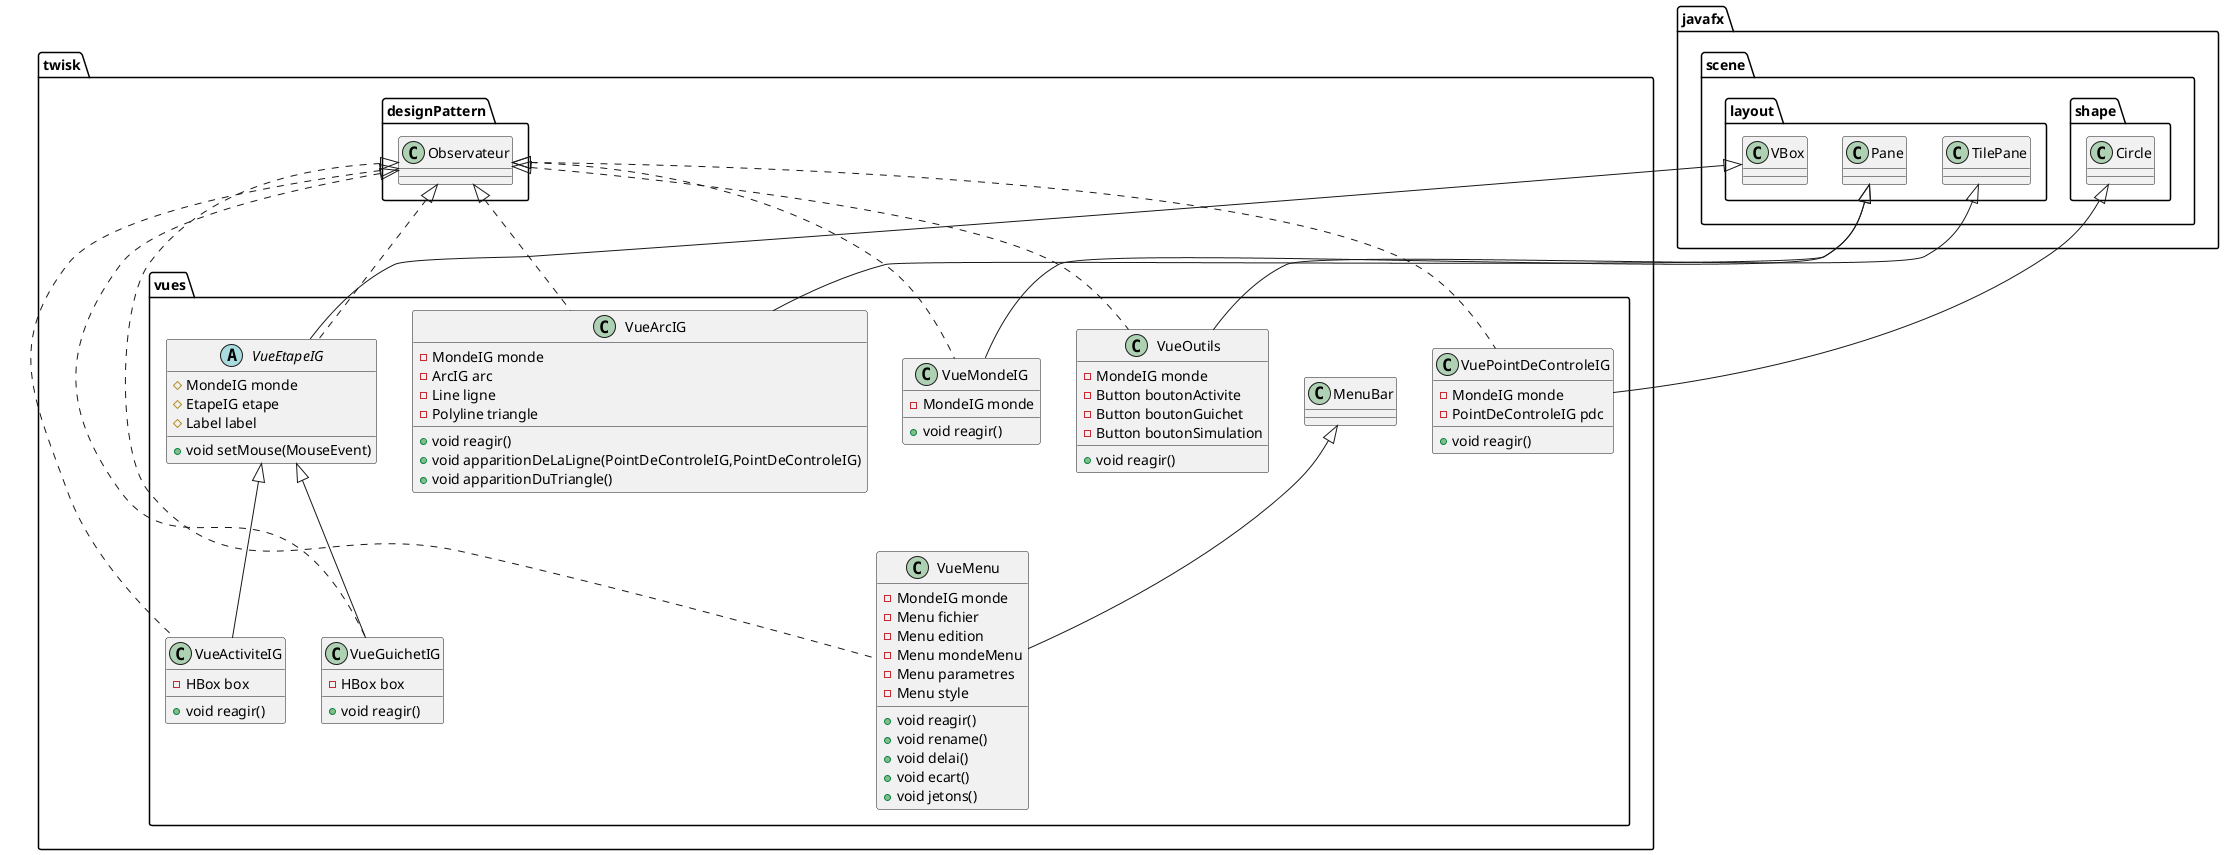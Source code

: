 @startuml
class twisk.vues.VueActiviteIG {
- HBox box
+ void reagir()
}
class twisk.vues.VueOutils {
- MondeIG monde
- Button boutonActivite
- Button boutonGuichet
- Button boutonSimulation
+ void reagir()
}
abstract class twisk.vues.VueEtapeIG {
# MondeIG monde
# EtapeIG etape
# Label label
+ void setMouse(MouseEvent)
}
class twisk.vues.VueMondeIG {
- MondeIG monde
+ void reagir()
}
class twisk.vues.VueGuichetIG {
- HBox box
+ void reagir()
}
class twisk.vues.VuePointDeControleIG {
- MondeIG monde
- PointDeControleIG pdc
+ void reagir()
}
class twisk.vues.VueMenu {
- MondeIG monde
- Menu fichier
- Menu edition
- Menu mondeMenu
- Menu parametres
- Menu style
+ void reagir()
+ void rename()
+ void delai()
+ void ecart()
+ void jetons()
}
class twisk.vues.VueArcIG {
- MondeIG monde
- ArcIG arc
- Line ligne
- Polyline triangle
+ void reagir()
+ void apparitionDeLaLigne(PointDeControleIG,PointDeControleIG)
+ void apparitionDuTriangle()
}


twisk.designPattern.Observateur <|.. twisk.vues.VueActiviteIG
twisk.vues.VueEtapeIG <|-- twisk.vues.VueActiviteIG
twisk.designPattern.Observateur <|.. twisk.vues.VueOutils
javafx.scene.layout.TilePane <|-- twisk.vues.VueOutils
twisk.designPattern.Observateur <|.. twisk.vues.VueEtapeIG
javafx.scene.layout.VBox <|-- twisk.vues.VueEtapeIG
twisk.designPattern.Observateur <|.. twisk.vues.VueMondeIG
javafx.scene.layout.Pane <|-- twisk.vues.VueMondeIG
twisk.designPattern.Observateur <|.. twisk.vues.VueGuichetIG
twisk.vues.VueEtapeIG <|-- twisk.vues.VueGuichetIG
twisk.designPattern.Observateur <|.. twisk.vues.VuePointDeControleIG
javafx.scene.shape.Circle <|-- twisk.vues.VuePointDeControleIG
twisk.designPattern.Observateur <|.. twisk.vues.VueMenu
twisk.vues.MenuBar <|-- twisk.vues.VueMenu
twisk.designPattern.Observateur <|.. twisk.vues.VueArcIG
javafx.scene.layout.Pane <|-- twisk.vues.VueArcIG
@enduml